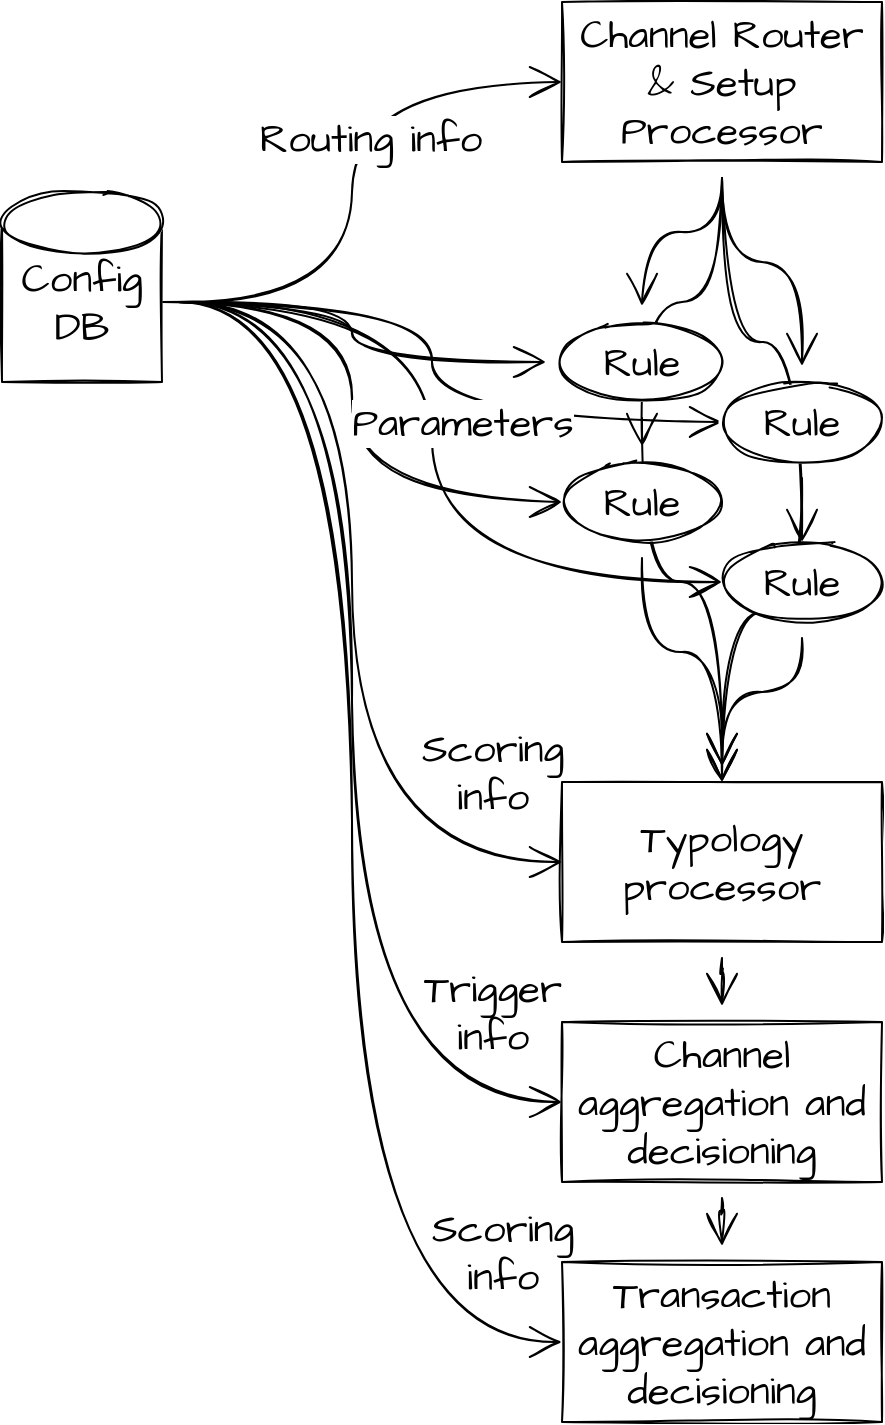 <mxfile version="14.9.2" type="embed"><diagram id="LpNvGiz7BaZkpsAqWVBN" name="Page-1"><mxGraphModel dx="2286" dy="911" grid="1" gridSize="10" guides="1" tooltips="1" connect="1" arrows="1" fold="1" page="0" pageScale="1" pageWidth="827" pageHeight="1169" math="0" shadow="0"><root><mxCell id="0"/><mxCell id="1" parent="0"/><mxCell id="EtexNsdHK6rREOMjF4Xv-14" style="edgeStyle=orthogonalEdgeStyle;curved=1;rounded=0;sketch=1;orthogonalLoop=1;jettySize=auto;html=1;fontFamily=Architects Daughter;fontSource=https%3A%2F%2Ffonts.googleapis.com%2Fcss%3Ffamily%3DArchitects%2BDaughter;fontSize=20;endArrow=open;startSize=14;endSize=14;sourcePerimeterSpacing=8;targetPerimeterSpacing=8;entryX=0;entryY=0.5;entryDx=0;entryDy=0;" edge="1" parent="1" source="EtexNsdHK6rREOMjF4Xv-2" target="EtexNsdHK6rREOMjF4Xv-4"><mxGeometry relative="1" as="geometry"/></mxCell><mxCell id="EtexNsdHK6rREOMjF4Xv-17" value="Routing info" style="edgeLabel;html=1;align=center;verticalAlign=middle;resizable=0;points=[];fontSize=20;fontFamily=Architects Daughter;" vertex="1" connectable="0" parent="EtexNsdHK6rREOMjF4Xv-14"><mxGeometry x="0.118" y="-9" relative="1" as="geometry"><mxPoint as="offset"/></mxGeometry></mxCell><mxCell id="EtexNsdHK6rREOMjF4Xv-15" style="edgeStyle=orthogonalEdgeStyle;curved=1;rounded=0;sketch=1;orthogonalLoop=1;jettySize=auto;html=1;exitX=1;exitY=0.5;exitDx=0;exitDy=0;fontFamily=Architects Daughter;fontSource=https%3A%2F%2Ffonts.googleapis.com%2Fcss%3Ffamily%3DArchitects%2BDaughter;fontSize=20;endArrow=open;startSize=14;endSize=14;sourcePerimeterSpacing=8;targetPerimeterSpacing=8;" edge="1" parent="1" source="EtexNsdHK6rREOMjF4Xv-2" target="EtexNsdHK6rREOMjF4Xv-8"><mxGeometry relative="1" as="geometry"/></mxCell><mxCell id="EtexNsdHK6rREOMjF4Xv-16" style="edgeStyle=orthogonalEdgeStyle;curved=1;rounded=0;sketch=1;orthogonalLoop=1;jettySize=auto;html=1;entryX=0;entryY=0.5;entryDx=0;entryDy=0;fontFamily=Architects Daughter;fontSource=https%3A%2F%2Ffonts.googleapis.com%2Fcss%3Ffamily%3DArchitects%2BDaughter;fontSize=20;endArrow=open;startSize=14;endSize=14;sourcePerimeterSpacing=8;targetPerimeterSpacing=8;" edge="1" parent="1" source="EtexNsdHK6rREOMjF4Xv-2" target="EtexNsdHK6rREOMjF4Xv-10"><mxGeometry relative="1" as="geometry"/></mxCell><mxCell id="EtexNsdHK6rREOMjF4Xv-18" style="edgeStyle=orthogonalEdgeStyle;curved=1;rounded=0;sketch=1;orthogonalLoop=1;jettySize=auto;html=1;entryX=0;entryY=0.5;entryDx=0;entryDy=0;fontFamily=Architects Daughter;fontSource=https%3A%2F%2Ffonts.googleapis.com%2Fcss%3Ffamily%3DArchitects%2BDaughter;fontSize=20;endArrow=open;startSize=14;endSize=14;sourcePerimeterSpacing=8;targetPerimeterSpacing=8;" edge="1" parent="1" source="EtexNsdHK6rREOMjF4Xv-2" target="EtexNsdHK6rREOMjF4Xv-9"><mxGeometry relative="1" as="geometry"/></mxCell><mxCell id="EtexNsdHK6rREOMjF4Xv-19" style="edgeStyle=orthogonalEdgeStyle;curved=1;rounded=0;sketch=1;orthogonalLoop=1;jettySize=auto;html=1;entryX=0;entryY=0.5;entryDx=0;entryDy=0;fontFamily=Architects Daughter;fontSource=https%3A%2F%2Ffonts.googleapis.com%2Fcss%3Ffamily%3DArchitects%2BDaughter;fontSize=20;endArrow=open;startSize=14;endSize=14;sourcePerimeterSpacing=8;targetPerimeterSpacing=8;" edge="1" parent="1" source="EtexNsdHK6rREOMjF4Xv-2" target="EtexNsdHK6rREOMjF4Xv-11"><mxGeometry relative="1" as="geometry"/></mxCell><mxCell id="EtexNsdHK6rREOMjF4Xv-20" value="Parameters" style="edgeLabel;html=1;align=center;verticalAlign=middle;resizable=0;points=[];fontSize=20;fontFamily=Architects Daughter;" vertex="1" connectable="0" parent="EtexNsdHK6rREOMjF4Xv-19"><mxGeometry x="-0.155" y="-6" relative="1" as="geometry"><mxPoint x="21" y="13" as="offset"/></mxGeometry></mxCell><mxCell id="EtexNsdHK6rREOMjF4Xv-21" style="edgeStyle=orthogonalEdgeStyle;curved=1;rounded=0;sketch=1;orthogonalLoop=1;jettySize=auto;html=1;fontFamily=Architects Daughter;fontSource=https%3A%2F%2Ffonts.googleapis.com%2Fcss%3Ffamily%3DArchitects%2BDaughter;fontSize=20;endArrow=open;startSize=14;endSize=14;sourcePerimeterSpacing=8;targetPerimeterSpacing=8;entryX=0;entryY=0.5;entryDx=0;entryDy=0;" edge="1" parent="1" source="EtexNsdHK6rREOMjF4Xv-2" target="EtexNsdHK6rREOMjF4Xv-6"><mxGeometry relative="1" as="geometry"/></mxCell><mxCell id="EtexNsdHK6rREOMjF4Xv-22" style="edgeStyle=orthogonalEdgeStyle;curved=1;rounded=0;sketch=1;orthogonalLoop=1;jettySize=auto;html=1;entryX=0;entryY=0.5;entryDx=0;entryDy=0;fontFamily=Architects Daughter;fontSource=https%3A%2F%2Ffonts.googleapis.com%2Fcss%3Ffamily%3DArchitects%2BDaughter;fontSize=20;endArrow=open;startSize=14;endSize=14;sourcePerimeterSpacing=8;targetPerimeterSpacing=8;" edge="1" parent="1" source="EtexNsdHK6rREOMjF4Xv-2" target="EtexNsdHK6rREOMjF4Xv-12"><mxGeometry relative="1" as="geometry"/></mxCell><mxCell id="EtexNsdHK6rREOMjF4Xv-23" style="edgeStyle=orthogonalEdgeStyle;curved=1;rounded=0;sketch=1;orthogonalLoop=1;jettySize=auto;html=1;entryX=0;entryY=0.5;entryDx=0;entryDy=0;fontFamily=Architects Daughter;fontSource=https%3A%2F%2Ffonts.googleapis.com%2Fcss%3Ffamily%3DArchitects%2BDaughter;fontSize=20;endArrow=open;startSize=14;endSize=14;sourcePerimeterSpacing=8;targetPerimeterSpacing=8;" edge="1" parent="1" source="EtexNsdHK6rREOMjF4Xv-2" target="EtexNsdHK6rREOMjF4Xv-13"><mxGeometry relative="1" as="geometry"/></mxCell><mxCell id="EtexNsdHK6rREOMjF4Xv-2" value="Config DB" style="rounded=0;whiteSpace=wrap;html=1;sketch=1;hachureGap=4;pointerEvents=0;fontFamily=Architects Daughter;fontSource=https%3A%2F%2Ffonts.googleapis.com%2Fcss%3Ffamily%3DArchitects%2BDaughter;fontSize=20;" vertex="1" parent="1"><mxGeometry x="-120" y="150" width="80" height="80" as="geometry"/></mxCell><mxCell id="EtexNsdHK6rREOMjF4Xv-3" value="" style="ellipse;whiteSpace=wrap;html=1;sketch=1;hachureGap=4;pointerEvents=0;fontFamily=Architects Daughter;fontSource=https%3A%2F%2Ffonts.googleapis.com%2Fcss%3Ffamily%3DArchitects%2BDaughter;fontSize=20;" vertex="1" parent="1"><mxGeometry x="-120" y="135" width="80" height="30" as="geometry"/></mxCell><mxCell id="EtexNsdHK6rREOMjF4Xv-26" style="edgeStyle=orthogonalEdgeStyle;curved=1;rounded=0;sketch=1;orthogonalLoop=1;jettySize=auto;html=1;fontFamily=Architects Daughter;fontSource=https%3A%2F%2Ffonts.googleapis.com%2Fcss%3Ffamily%3DArchitects%2BDaughter;fontSize=20;endArrow=open;startSize=14;endSize=14;sourcePerimeterSpacing=8;targetPerimeterSpacing=8;" edge="1" parent="1" source="EtexNsdHK6rREOMjF4Xv-4" target="EtexNsdHK6rREOMjF4Xv-8"><mxGeometry relative="1" as="geometry"/></mxCell><mxCell id="EtexNsdHK6rREOMjF4Xv-27" style="edgeStyle=orthogonalEdgeStyle;curved=1;rounded=0;sketch=1;orthogonalLoop=1;jettySize=auto;html=1;fontFamily=Architects Daughter;fontSource=https%3A%2F%2Ffonts.googleapis.com%2Fcss%3Ffamily%3DArchitects%2BDaughter;fontSize=20;endArrow=open;startSize=14;endSize=14;sourcePerimeterSpacing=8;targetPerimeterSpacing=8;" edge="1" parent="1" source="EtexNsdHK6rREOMjF4Xv-4" target="EtexNsdHK6rREOMjF4Xv-9"><mxGeometry relative="1" as="geometry"/></mxCell><mxCell id="EtexNsdHK6rREOMjF4Xv-28" style="edgeStyle=orthogonalEdgeStyle;curved=1;rounded=0;sketch=1;orthogonalLoop=1;jettySize=auto;html=1;fontFamily=Architects Daughter;fontSource=https%3A%2F%2Ffonts.googleapis.com%2Fcss%3Ffamily%3DArchitects%2BDaughter;fontSize=20;endArrow=open;startSize=14;endSize=14;sourcePerimeterSpacing=8;targetPerimeterSpacing=8;" edge="1" parent="1" source="EtexNsdHK6rREOMjF4Xv-4" target="EtexNsdHK6rREOMjF4Xv-10"><mxGeometry relative="1" as="geometry"/></mxCell><mxCell id="EtexNsdHK6rREOMjF4Xv-29" style="edgeStyle=orthogonalEdgeStyle;curved=1;rounded=0;sketch=1;orthogonalLoop=1;jettySize=auto;html=1;entryX=0.5;entryY=0;entryDx=0;entryDy=0;fontFamily=Architects Daughter;fontSource=https%3A%2F%2Ffonts.googleapis.com%2Fcss%3Ffamily%3DArchitects%2BDaughter;fontSize=20;endArrow=open;startSize=14;endSize=14;sourcePerimeterSpacing=8;targetPerimeterSpacing=8;" edge="1" parent="1" source="EtexNsdHK6rREOMjF4Xv-4" target="EtexNsdHK6rREOMjF4Xv-11"><mxGeometry relative="1" as="geometry"/></mxCell><mxCell id="EtexNsdHK6rREOMjF4Xv-4" value="Channel Router &amp;amp; Setup Processor" style="rounded=0;whiteSpace=wrap;html=1;sketch=1;hachureGap=4;pointerEvents=0;fontFamily=Architects Daughter;fontSource=https%3A%2F%2Ffonts.googleapis.com%2Fcss%3Ffamily%3DArchitects%2BDaughter;fontSize=20;" vertex="1" parent="1"><mxGeometry x="160" y="40" width="160" height="80" as="geometry"/></mxCell><mxCell id="EtexNsdHK6rREOMjF4Xv-34" style="edgeStyle=orthogonalEdgeStyle;curved=1;rounded=0;sketch=1;orthogonalLoop=1;jettySize=auto;html=1;fontFamily=Architects Daughter;fontSource=https%3A%2F%2Ffonts.googleapis.com%2Fcss%3Ffamily%3DArchitects%2BDaughter;fontSize=20;endArrow=open;startSize=14;endSize=14;sourcePerimeterSpacing=8;targetPerimeterSpacing=8;" edge="1" parent="1" source="EtexNsdHK6rREOMjF4Xv-6" target="EtexNsdHK6rREOMjF4Xv-12"><mxGeometry relative="1" as="geometry"/></mxCell><mxCell id="EtexNsdHK6rREOMjF4Xv-6" value="Typology processor" style="rounded=0;whiteSpace=wrap;html=1;sketch=1;hachureGap=4;pointerEvents=0;fontFamily=Architects Daughter;fontSource=https%3A%2F%2Ffonts.googleapis.com%2Fcss%3Ffamily%3DArchitects%2BDaughter;fontSize=20;" vertex="1" parent="1"><mxGeometry x="160" y="430" width="160" height="80" as="geometry"/></mxCell><mxCell id="EtexNsdHK6rREOMjF4Xv-33" style="edgeStyle=orthogonalEdgeStyle;curved=1;rounded=0;sketch=1;orthogonalLoop=1;jettySize=auto;html=1;entryX=0.5;entryY=0;entryDx=0;entryDy=0;fontFamily=Architects Daughter;fontSource=https%3A%2F%2Ffonts.googleapis.com%2Fcss%3Ffamily%3DArchitects%2BDaughter;fontSize=20;endArrow=open;startSize=14;endSize=14;sourcePerimeterSpacing=8;targetPerimeterSpacing=8;" edge="1" parent="1" source="EtexNsdHK6rREOMjF4Xv-8" target="EtexNsdHK6rREOMjF4Xv-6"><mxGeometry relative="1" as="geometry"/></mxCell><mxCell id="EtexNsdHK6rREOMjF4Xv-8" value="Rule" style="ellipse;whiteSpace=wrap;html=1;sketch=1;hachureGap=4;pointerEvents=0;fontFamily=Architects Daughter;fontSource=https%3A%2F%2Ffonts.googleapis.com%2Fcss%3Ffamily%3DArchitects%2BDaughter;fontSize=20;" vertex="1" parent="1"><mxGeometry x="160" y="200" width="80" height="40" as="geometry"/></mxCell><mxCell id="EtexNsdHK6rREOMjF4Xv-32" style="edgeStyle=orthogonalEdgeStyle;curved=1;rounded=0;sketch=1;orthogonalLoop=1;jettySize=auto;html=1;entryX=0.5;entryY=0;entryDx=0;entryDy=0;fontFamily=Architects Daughter;fontSource=https%3A%2F%2Ffonts.googleapis.com%2Fcss%3Ffamily%3DArchitects%2BDaughter;fontSize=20;endArrow=open;startSize=14;endSize=14;sourcePerimeterSpacing=8;targetPerimeterSpacing=8;" edge="1" parent="1" source="EtexNsdHK6rREOMjF4Xv-9" target="EtexNsdHK6rREOMjF4Xv-6"><mxGeometry relative="1" as="geometry"/></mxCell><mxCell id="EtexNsdHK6rREOMjF4Xv-9" value="Rule" style="ellipse;whiteSpace=wrap;html=1;sketch=1;hachureGap=4;pointerEvents=0;fontFamily=Architects Daughter;fontSource=https%3A%2F%2Ffonts.googleapis.com%2Fcss%3Ffamily%3DArchitects%2BDaughter;fontSize=20;" vertex="1" parent="1"><mxGeometry x="240" y="230" width="80" height="40" as="geometry"/></mxCell><mxCell id="EtexNsdHK6rREOMjF4Xv-30" style="edgeStyle=orthogonalEdgeStyle;curved=1;rounded=0;sketch=1;orthogonalLoop=1;jettySize=auto;html=1;fontFamily=Architects Daughter;fontSource=https%3A%2F%2Ffonts.googleapis.com%2Fcss%3Ffamily%3DArchitects%2BDaughter;fontSize=20;endArrow=open;startSize=14;endSize=14;sourcePerimeterSpacing=8;targetPerimeterSpacing=8;" edge="1" parent="1" source="EtexNsdHK6rREOMjF4Xv-10" target="EtexNsdHK6rREOMjF4Xv-6"><mxGeometry relative="1" as="geometry"/></mxCell><mxCell id="EtexNsdHK6rREOMjF4Xv-10" value="Rule" style="ellipse;whiteSpace=wrap;html=1;sketch=1;hachureGap=4;pointerEvents=0;fontFamily=Architects Daughter;fontSource=https%3A%2F%2Ffonts.googleapis.com%2Fcss%3Ffamily%3DArchitects%2BDaughter;fontSize=20;" vertex="1" parent="1"><mxGeometry x="160" y="270" width="80" height="40" as="geometry"/></mxCell><mxCell id="EtexNsdHK6rREOMjF4Xv-31" style="edgeStyle=orthogonalEdgeStyle;curved=1;rounded=0;sketch=1;orthogonalLoop=1;jettySize=auto;html=1;fontFamily=Architects Daughter;fontSource=https%3A%2F%2Ffonts.googleapis.com%2Fcss%3Ffamily%3DArchitects%2BDaughter;fontSize=20;endArrow=open;startSize=14;endSize=14;sourcePerimeterSpacing=8;targetPerimeterSpacing=8;" edge="1" parent="1" source="EtexNsdHK6rREOMjF4Xv-11" target="EtexNsdHK6rREOMjF4Xv-6"><mxGeometry relative="1" as="geometry"/></mxCell><mxCell id="EtexNsdHK6rREOMjF4Xv-11" value="Rule" style="ellipse;whiteSpace=wrap;html=1;sketch=1;hachureGap=4;pointerEvents=0;fontFamily=Architects Daughter;fontSource=https%3A%2F%2Ffonts.googleapis.com%2Fcss%3Ffamily%3DArchitects%2BDaughter;fontSize=20;" vertex="1" parent="1"><mxGeometry x="240" y="310" width="80" height="40" as="geometry"/></mxCell><mxCell id="EtexNsdHK6rREOMjF4Xv-35" style="edgeStyle=orthogonalEdgeStyle;curved=1;rounded=0;sketch=1;orthogonalLoop=1;jettySize=auto;html=1;fontFamily=Architects Daughter;fontSource=https%3A%2F%2Ffonts.googleapis.com%2Fcss%3Ffamily%3DArchitects%2BDaughter;fontSize=20;endArrow=open;startSize=14;endSize=14;sourcePerimeterSpacing=8;targetPerimeterSpacing=8;" edge="1" parent="1" source="EtexNsdHK6rREOMjF4Xv-12" target="EtexNsdHK6rREOMjF4Xv-13"><mxGeometry relative="1" as="geometry"/></mxCell><mxCell id="EtexNsdHK6rREOMjF4Xv-12" value="Channel aggregation and decisioning" style="rounded=0;whiteSpace=wrap;html=1;sketch=1;hachureGap=4;pointerEvents=0;fontFamily=Architects Daughter;fontSource=https%3A%2F%2Ffonts.googleapis.com%2Fcss%3Ffamily%3DArchitects%2BDaughter;fontSize=20;" vertex="1" parent="1"><mxGeometry x="160" y="550" width="160" height="80" as="geometry"/></mxCell><mxCell id="EtexNsdHK6rREOMjF4Xv-13" value="Transaction aggregation and decisioning" style="rounded=0;whiteSpace=wrap;html=1;sketch=1;hachureGap=4;pointerEvents=0;fontFamily=Architects Daughter;fontSource=https%3A%2F%2Ffonts.googleapis.com%2Fcss%3Ffamily%3DArchitects%2BDaughter;fontSize=20;" vertex="1" parent="1"><mxGeometry x="160" y="670" width="160" height="80" as="geometry"/></mxCell><mxCell id="EtexNsdHK6rREOMjF4Xv-24" value="Scoring&lt;br&gt;info" style="text;html=1;align=center;verticalAlign=middle;resizable=0;points=[];autosize=1;strokeColor=none;sketch=1;hachureGap=4;pointerEvents=0;fontFamily=Architects Daughter;fontSource=https%3A%2F%2Ffonts.googleapis.com%2Fcss%3Ffamily%3DArchitects%2BDaughter;fontSize=20;" vertex="1" parent="1"><mxGeometry x="80" y="400" width="90" height="50" as="geometry"/></mxCell><mxCell id="EtexNsdHK6rREOMjF4Xv-25" value="Trigger&lt;br&gt;info" style="text;html=1;align=center;verticalAlign=middle;resizable=0;points=[];autosize=1;strokeColor=none;sketch=1;hachureGap=4;pointerEvents=0;fontFamily=Architects Daughter;fontSource=https%3A%2F%2Ffonts.googleapis.com%2Fcss%3Ffamily%3DArchitects%2BDaughter;fontSize=20;" vertex="1" parent="1"><mxGeometry x="85" y="520" width="80" height="50" as="geometry"/></mxCell><mxCell id="EtexNsdHK6rREOMjF4Xv-36" value="Scoring&lt;br&gt;info" style="text;html=1;align=center;verticalAlign=middle;resizable=0;points=[];autosize=1;strokeColor=none;sketch=1;hachureGap=4;pointerEvents=0;fontFamily=Architects Daughter;fontSource=https%3A%2F%2Ffonts.googleapis.com%2Fcss%3Ffamily%3DArchitects%2BDaughter;fontSize=20;" vertex="1" parent="1"><mxGeometry x="85" y="640" width="90" height="50" as="geometry"/></mxCell></root></mxGraphModel></diagram></mxfile>